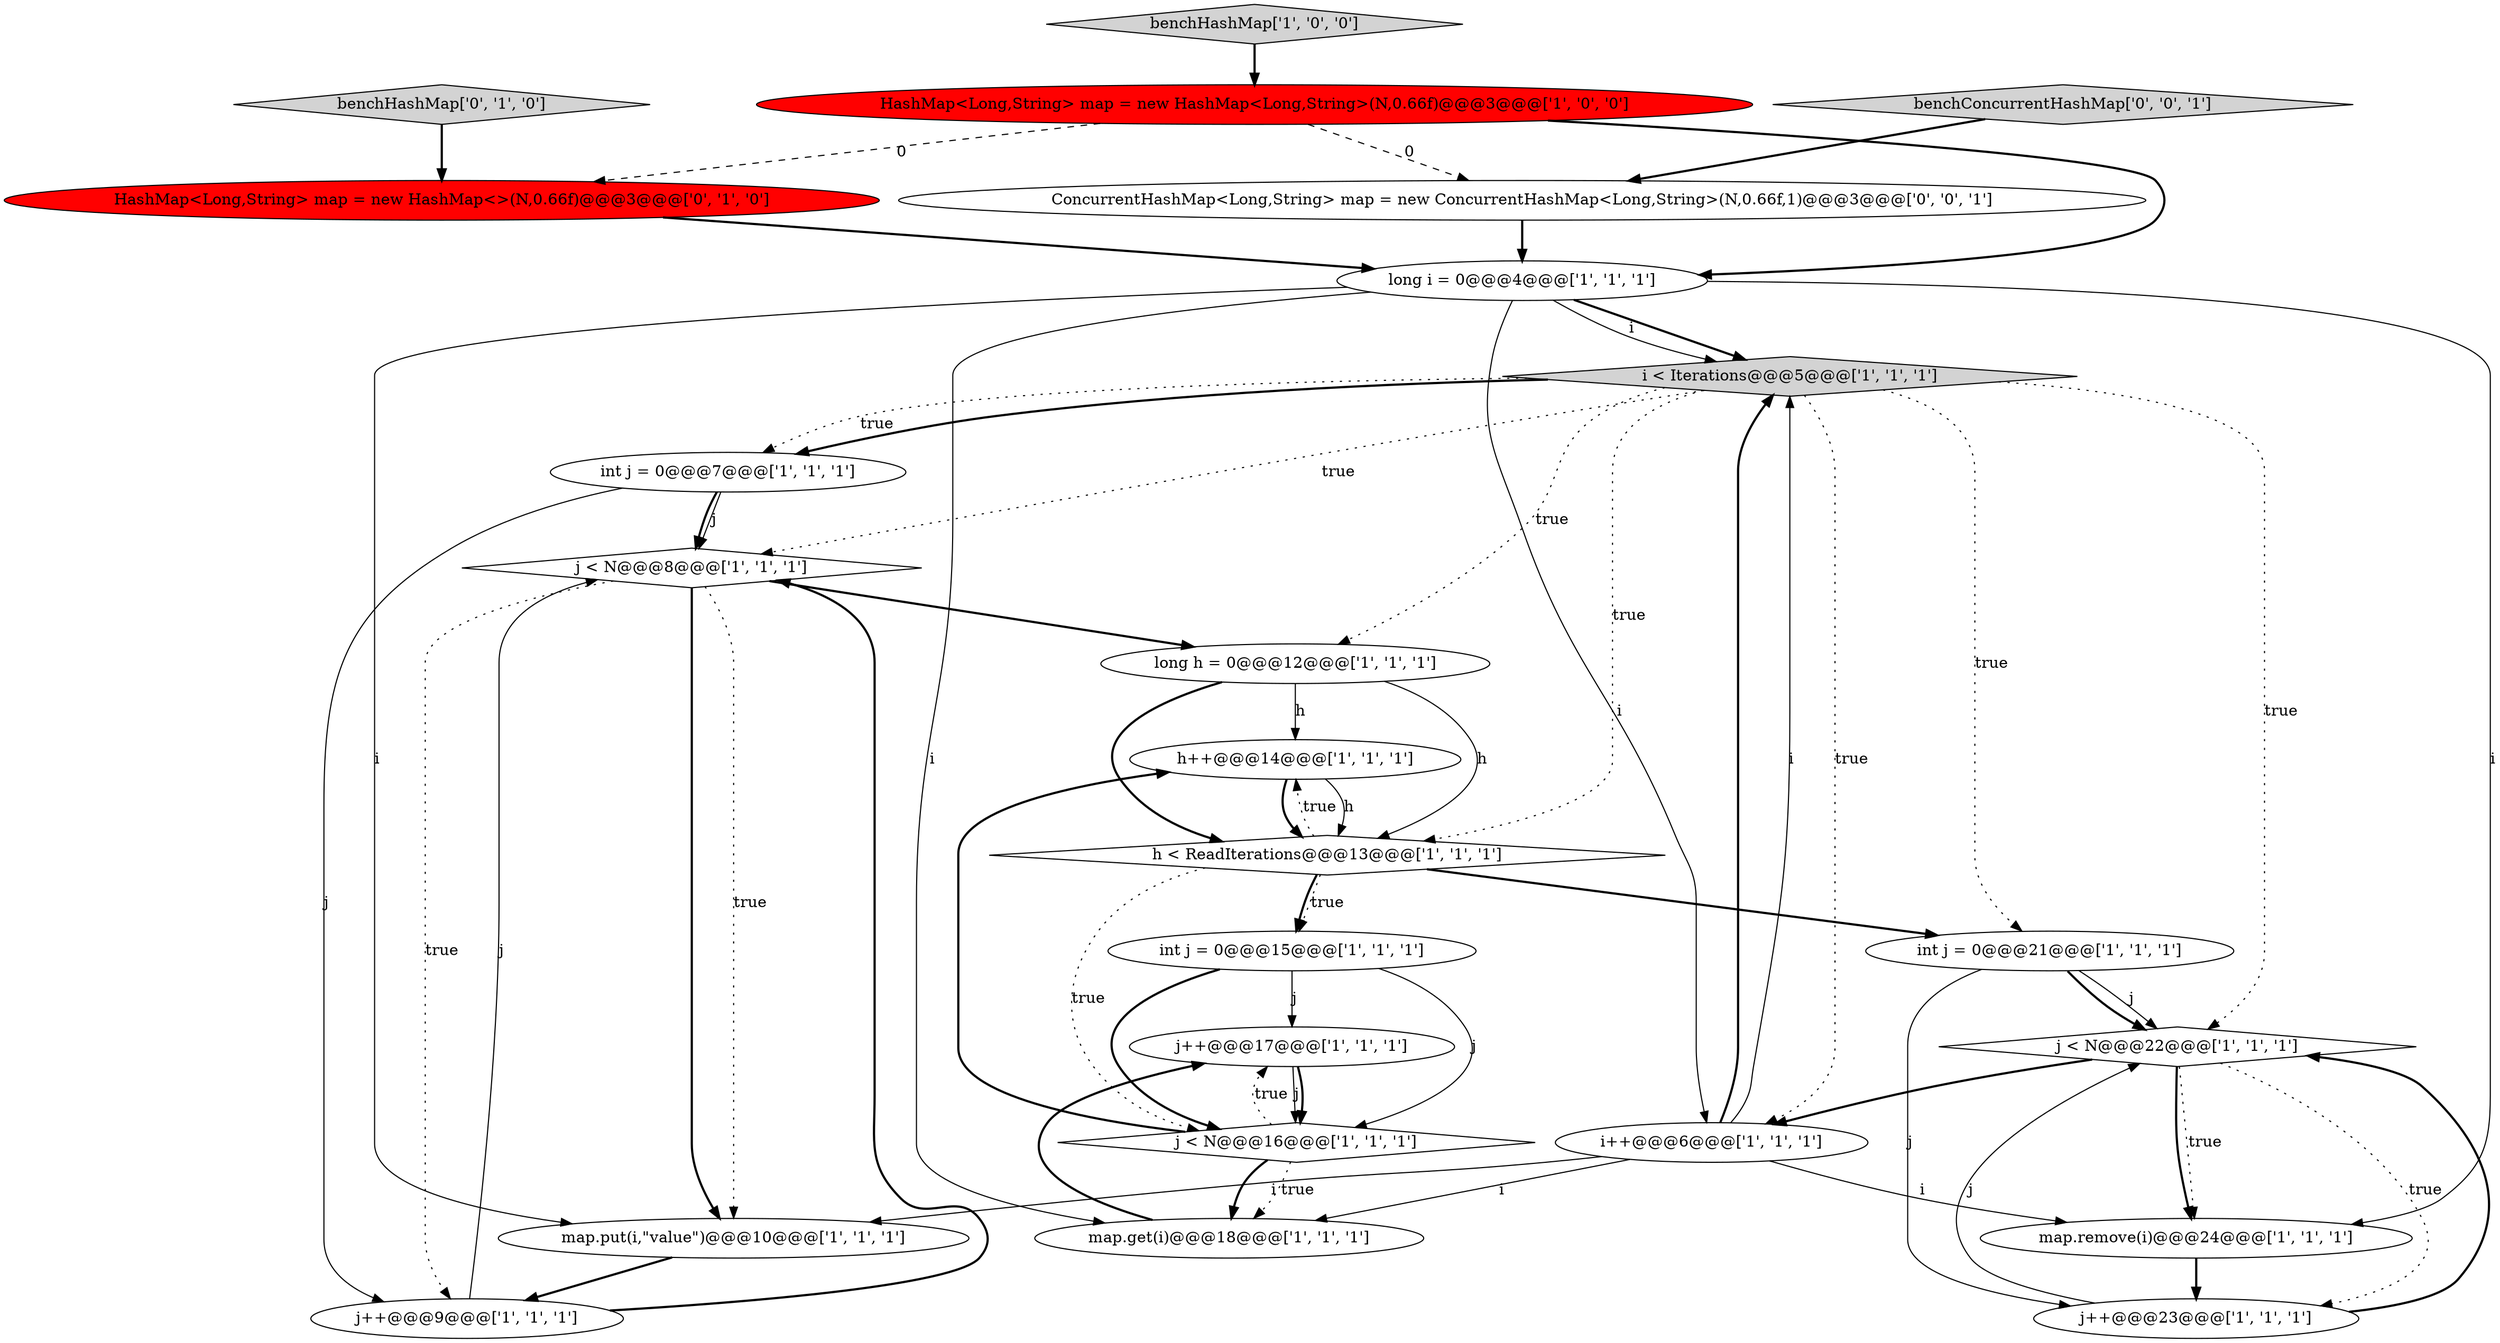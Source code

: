 digraph {
20 [style = filled, label = "benchHashMap['0', '1', '0']", fillcolor = lightgray, shape = diamond image = "AAA0AAABBB2BBB"];
1 [style = filled, label = "i < Iterations@@@5@@@['1', '1', '1']", fillcolor = lightgray, shape = diamond image = "AAA0AAABBB1BBB"];
4 [style = filled, label = "map.put(i,\"value\")@@@10@@@['1', '1', '1']", fillcolor = white, shape = ellipse image = "AAA0AAABBB1BBB"];
8 [style = filled, label = "int j = 0@@@7@@@['1', '1', '1']", fillcolor = white, shape = ellipse image = "AAA0AAABBB1BBB"];
10 [style = filled, label = "j < N@@@8@@@['1', '1', '1']", fillcolor = white, shape = diamond image = "AAA0AAABBB1BBB"];
12 [style = filled, label = "int j = 0@@@15@@@['1', '1', '1']", fillcolor = white, shape = ellipse image = "AAA0AAABBB1BBB"];
13 [style = filled, label = "map.remove(i)@@@24@@@['1', '1', '1']", fillcolor = white, shape = ellipse image = "AAA0AAABBB1BBB"];
7 [style = filled, label = "long i = 0@@@4@@@['1', '1', '1']", fillcolor = white, shape = ellipse image = "AAA0AAABBB1BBB"];
23 [style = filled, label = "benchConcurrentHashMap['0', '0', '1']", fillcolor = lightgray, shape = diamond image = "AAA0AAABBB3BBB"];
14 [style = filled, label = "map.get(i)@@@18@@@['1', '1', '1']", fillcolor = white, shape = ellipse image = "AAA0AAABBB1BBB"];
2 [style = filled, label = "i++@@@6@@@['1', '1', '1']", fillcolor = white, shape = ellipse image = "AAA0AAABBB1BBB"];
21 [style = filled, label = "HashMap<Long,String> map = new HashMap<>(N,0.66f)@@@3@@@['0', '1', '0']", fillcolor = red, shape = ellipse image = "AAA1AAABBB2BBB"];
18 [style = filled, label = "j < N@@@22@@@['1', '1', '1']", fillcolor = white, shape = diamond image = "AAA0AAABBB1BBB"];
15 [style = filled, label = "h++@@@14@@@['1', '1', '1']", fillcolor = white, shape = ellipse image = "AAA0AAABBB1BBB"];
11 [style = filled, label = "j++@@@17@@@['1', '1', '1']", fillcolor = white, shape = ellipse image = "AAA0AAABBB1BBB"];
16 [style = filled, label = "HashMap<Long,String> map = new HashMap<Long,String>(N,0.66f)@@@3@@@['1', '0', '0']", fillcolor = red, shape = ellipse image = "AAA1AAABBB1BBB"];
0 [style = filled, label = "j++@@@9@@@['1', '1', '1']", fillcolor = white, shape = ellipse image = "AAA0AAABBB1BBB"];
22 [style = filled, label = "ConcurrentHashMap<Long,String> map = new ConcurrentHashMap<Long,String>(N,0.66f,1)@@@3@@@['0', '0', '1']", fillcolor = white, shape = ellipse image = "AAA0AAABBB3BBB"];
17 [style = filled, label = "j < N@@@16@@@['1', '1', '1']", fillcolor = white, shape = diamond image = "AAA0AAABBB1BBB"];
19 [style = filled, label = "h < ReadIterations@@@13@@@['1', '1', '1']", fillcolor = white, shape = diamond image = "AAA0AAABBB1BBB"];
5 [style = filled, label = "long h = 0@@@12@@@['1', '1', '1']", fillcolor = white, shape = ellipse image = "AAA0AAABBB1BBB"];
9 [style = filled, label = "j++@@@23@@@['1', '1', '1']", fillcolor = white, shape = ellipse image = "AAA0AAABBB1BBB"];
6 [style = filled, label = "benchHashMap['1', '0', '0']", fillcolor = lightgray, shape = diamond image = "AAA0AAABBB1BBB"];
3 [style = filled, label = "int j = 0@@@21@@@['1', '1', '1']", fillcolor = white, shape = ellipse image = "AAA0AAABBB1BBB"];
8->10 [style = bold, label=""];
7->1 [style = bold, label=""];
1->8 [style = bold, label=""];
5->19 [style = solid, label="h"];
1->10 [style = dotted, label="true"];
5->15 [style = solid, label="h"];
15->19 [style = solid, label="h"];
19->12 [style = bold, label=""];
7->2 [style = solid, label="i"];
19->17 [style = dotted, label="true"];
2->1 [style = bold, label=""];
7->1 [style = solid, label="i"];
12->17 [style = bold, label=""];
16->7 [style = bold, label=""];
17->14 [style = dotted, label="true"];
8->10 [style = solid, label="j"];
19->12 [style = dotted, label="true"];
18->13 [style = dotted, label="true"];
2->13 [style = solid, label="i"];
12->17 [style = solid, label="j"];
18->2 [style = bold, label=""];
15->19 [style = bold, label=""];
19->15 [style = dotted, label="true"];
1->19 [style = dotted, label="true"];
16->21 [style = dashed, label="0"];
22->7 [style = bold, label=""];
7->4 [style = solid, label="i"];
4->0 [style = bold, label=""];
11->17 [style = solid, label="j"];
7->13 [style = solid, label="i"];
3->18 [style = bold, label=""];
20->21 [style = bold, label=""];
1->3 [style = dotted, label="true"];
1->18 [style = dotted, label="true"];
5->19 [style = bold, label=""];
0->10 [style = solid, label="j"];
0->10 [style = bold, label=""];
23->22 [style = bold, label=""];
9->18 [style = bold, label=""];
10->5 [style = bold, label=""];
17->14 [style = bold, label=""];
6->16 [style = bold, label=""];
2->14 [style = solid, label="i"];
2->1 [style = solid, label="i"];
2->4 [style = solid, label="i"];
18->9 [style = dotted, label="true"];
17->15 [style = bold, label=""];
18->13 [style = bold, label=""];
10->4 [style = bold, label=""];
1->8 [style = dotted, label="true"];
21->7 [style = bold, label=""];
11->17 [style = bold, label=""];
10->0 [style = dotted, label="true"];
3->18 [style = solid, label="j"];
9->18 [style = solid, label="j"];
13->9 [style = bold, label=""];
10->4 [style = dotted, label="true"];
1->2 [style = dotted, label="true"];
3->9 [style = solid, label="j"];
14->11 [style = bold, label=""];
19->3 [style = bold, label=""];
1->5 [style = dotted, label="true"];
12->11 [style = solid, label="j"];
7->14 [style = solid, label="i"];
16->22 [style = dashed, label="0"];
8->0 [style = solid, label="j"];
17->11 [style = dotted, label="true"];
}
